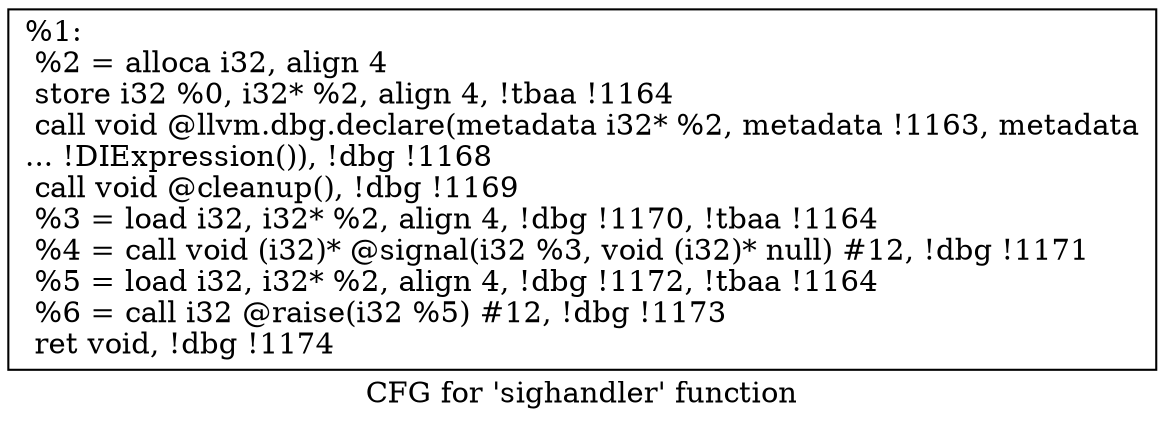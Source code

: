 digraph "CFG for 'sighandler' function" {
	label="CFG for 'sighandler' function";

	Node0x15f6cc0 [shape=record,label="{%1:\l  %2 = alloca i32, align 4\l  store i32 %0, i32* %2, align 4, !tbaa !1164\l  call void @llvm.dbg.declare(metadata i32* %2, metadata !1163, metadata\l... !DIExpression()), !dbg !1168\l  call void @cleanup(), !dbg !1169\l  %3 = load i32, i32* %2, align 4, !dbg !1170, !tbaa !1164\l  %4 = call void (i32)* @signal(i32 %3, void (i32)* null) #12, !dbg !1171\l  %5 = load i32, i32* %2, align 4, !dbg !1172, !tbaa !1164\l  %6 = call i32 @raise(i32 %5) #12, !dbg !1173\l  ret void, !dbg !1174\l}"];
}
